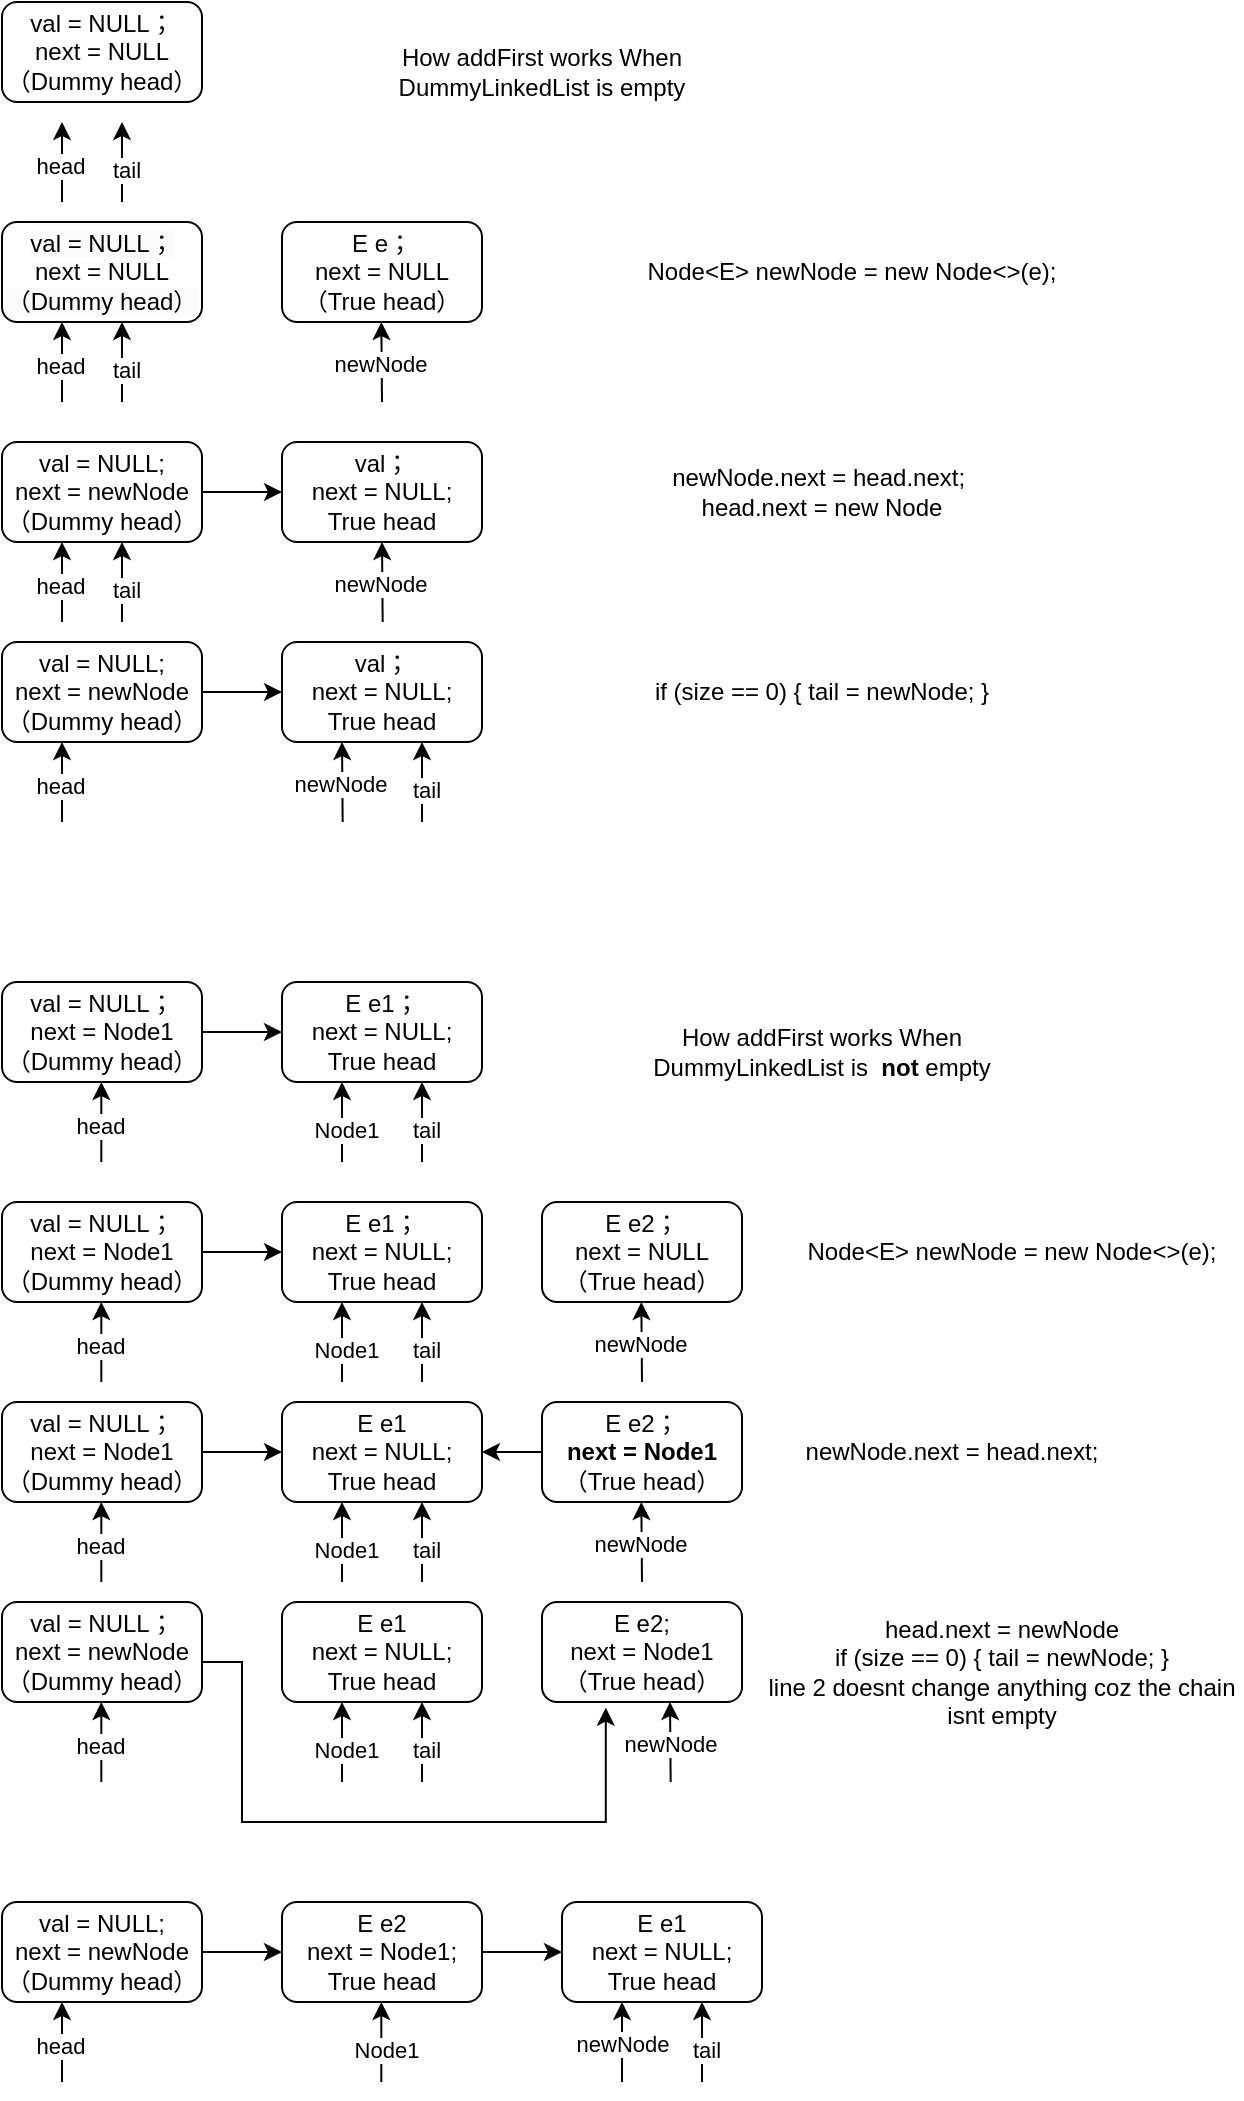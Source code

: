 <mxfile version="24.8.3">
  <diagram name="第 1 页" id="qlcvybe7hUZZmdxirPUt">
    <mxGraphModel dx="830" dy="563" grid="1" gridSize="10" guides="1" tooltips="1" connect="1" arrows="1" fold="1" page="1" pageScale="1" pageWidth="827" pageHeight="1169" math="0" shadow="0">
      <root>
        <mxCell id="0" />
        <mxCell id="1" parent="0" />
        <mxCell id="DNiUE65koTyi9ecOA7-o-2" value="&lt;div&gt;val = NULL；&lt;div&gt;next = NULL&lt;div&gt;（Dummy head）&lt;br&gt;&lt;/div&gt;&lt;/div&gt;&lt;/div&gt;" style="rounded=1;whiteSpace=wrap;html=1;" parent="1" vertex="1">
          <mxGeometry x="80" y="30" width="100" height="50" as="geometry" />
        </mxCell>
        <mxCell id="DNiUE65koTyi9ecOA7-o-3" value="" style="endArrow=classic;html=1;rounded=0;" parent="1" edge="1">
          <mxGeometry width="50" height="50" relative="1" as="geometry">
            <mxPoint x="110" y="130" as="sourcePoint" />
            <mxPoint x="110" y="90" as="targetPoint" />
          </mxGeometry>
        </mxCell>
        <mxCell id="DNiUE65koTyi9ecOA7-o-4" value="head" style="edgeLabel;html=1;align=center;verticalAlign=middle;resizable=0;points=[];" parent="DNiUE65koTyi9ecOA7-o-3" vertex="1" connectable="0">
          <mxGeometry x="-0.11" y="1" relative="1" as="geometry">
            <mxPoint as="offset" />
          </mxGeometry>
        </mxCell>
        <mxCell id="DNiUE65koTyi9ecOA7-o-5" value="" style="endArrow=classic;html=1;rounded=0;" parent="1" edge="1">
          <mxGeometry width="50" height="50" relative="1" as="geometry">
            <mxPoint x="140" y="130" as="sourcePoint" />
            <mxPoint x="140" y="90" as="targetPoint" />
          </mxGeometry>
        </mxCell>
        <mxCell id="DNiUE65koTyi9ecOA7-o-8" value="tail" style="edgeLabel;html=1;align=center;verticalAlign=middle;resizable=0;points=[];" parent="DNiUE65koTyi9ecOA7-o-5" vertex="1" connectable="0">
          <mxGeometry x="-0.051" y="-2" relative="1" as="geometry">
            <mxPoint y="3" as="offset" />
          </mxGeometry>
        </mxCell>
        <mxCell id="DNiUE65koTyi9ecOA7-o-11" value="&lt;br&gt;&lt;span style=&quot;color: rgb(0, 0, 0); font-family: Helvetica; font-size: 12px; font-style: normal; font-variant-ligatures: normal; font-variant-caps: normal; font-weight: 400; letter-spacing: normal; orphans: 2; text-align: center; text-indent: 0px; text-transform: none; widows: 2; word-spacing: 0px; -webkit-text-stroke-width: 0px; white-space: normal; background-color: rgb(251, 251, 251); text-decoration-thickness: initial; text-decoration-style: initial; text-decoration-color: initial; display: inline !important; float: none;&quot;&gt;val = NULL；&lt;/span&gt;&lt;div&gt;next = NULL&lt;div&gt;&lt;div&gt;&lt;span style=&quot;color: rgb(0, 0, 0); font-family: Helvetica; font-size: 12px; font-style: normal; font-variant-ligatures: normal; font-variant-caps: normal; font-weight: 400; letter-spacing: normal; orphans: 2; text-align: center; text-indent: 0px; text-transform: none; widows: 2; word-spacing: 0px; -webkit-text-stroke-width: 0px; white-space: normal; background-color: rgb(251, 251, 251); text-decoration-thickness: initial; text-decoration-style: initial; text-decoration-color: initial; display: inline !important; float: none;&quot;&gt;（Dummy head）&lt;/span&gt;&lt;br&gt;&lt;br&gt;&lt;/div&gt;&lt;/div&gt;&lt;/div&gt;" style="rounded=1;whiteSpace=wrap;html=1;" parent="1" vertex="1">
          <mxGeometry x="80" y="140" width="100" height="50" as="geometry" />
        </mxCell>
        <mxCell id="DNiUE65koTyi9ecOA7-o-12" value="" style="endArrow=classic;html=1;rounded=0;" parent="1" edge="1">
          <mxGeometry width="50" height="50" relative="1" as="geometry">
            <mxPoint x="110" y="230" as="sourcePoint" />
            <mxPoint x="110" y="190" as="targetPoint" />
          </mxGeometry>
        </mxCell>
        <mxCell id="DNiUE65koTyi9ecOA7-o-13" value="head" style="edgeLabel;html=1;align=center;verticalAlign=middle;resizable=0;points=[];" parent="DNiUE65koTyi9ecOA7-o-12" vertex="1" connectable="0">
          <mxGeometry x="-0.11" y="1" relative="1" as="geometry">
            <mxPoint as="offset" />
          </mxGeometry>
        </mxCell>
        <mxCell id="DNiUE65koTyi9ecOA7-o-14" value="" style="endArrow=classic;html=1;rounded=0;" parent="1" edge="1">
          <mxGeometry width="50" height="50" relative="1" as="geometry">
            <mxPoint x="140" y="230" as="sourcePoint" />
            <mxPoint x="140" y="190" as="targetPoint" />
          </mxGeometry>
        </mxCell>
        <mxCell id="DNiUE65koTyi9ecOA7-o-15" value="tail" style="edgeLabel;html=1;align=center;verticalAlign=middle;resizable=0;points=[];" parent="DNiUE65koTyi9ecOA7-o-14" vertex="1" connectable="0">
          <mxGeometry x="-0.051" y="-2" relative="1" as="geometry">
            <mxPoint y="3" as="offset" />
          </mxGeometry>
        </mxCell>
        <mxCell id="DNiUE65koTyi9ecOA7-o-16" value="How addFirst works When DummyLinkedList is e&lt;span style=&quot;background-color: initial;&quot;&gt;mpty&lt;/span&gt;" style="text;strokeColor=none;align=center;fillColor=none;html=1;verticalAlign=middle;whiteSpace=wrap;rounded=0;" parent="1" vertex="1">
          <mxGeometry x="270" y="50" width="160" height="30" as="geometry" />
        </mxCell>
        <mxCell id="DNiUE65koTyi9ecOA7-o-17" value="&lt;div&gt;E e；&lt;/div&gt;&lt;div&gt;next = NULL&lt;/div&gt;&lt;div&gt;（True head）&lt;/div&gt;" style="rounded=1;whiteSpace=wrap;html=1;" parent="1" vertex="1">
          <mxGeometry x="220" y="140" width="100" height="50" as="geometry" />
        </mxCell>
        <mxCell id="DNiUE65koTyi9ecOA7-o-30" style="edgeStyle=orthogonalEdgeStyle;rounded=0;orthogonalLoop=1;jettySize=auto;html=1;exitX=1;exitY=0.5;exitDx=0;exitDy=0;entryX=0;entryY=0.5;entryDx=0;entryDy=0;" parent="1" source="DNiUE65koTyi9ecOA7-o-18" target="DNiUE65koTyi9ecOA7-o-23" edge="1">
          <mxGeometry relative="1" as="geometry" />
        </mxCell>
        <mxCell id="DNiUE65koTyi9ecOA7-o-18" value="val = NULL;&lt;div&gt;next = newNode&lt;div&gt;（Dummy head）&lt;br&gt;&lt;/div&gt;&lt;/div&gt;" style="rounded=1;whiteSpace=wrap;html=1;" parent="1" vertex="1">
          <mxGeometry x="80" y="250" width="100" height="50" as="geometry" />
        </mxCell>
        <mxCell id="DNiUE65koTyi9ecOA7-o-19" value="" style="endArrow=classic;html=1;rounded=0;" parent="1" edge="1">
          <mxGeometry width="50" height="50" relative="1" as="geometry">
            <mxPoint x="110" y="340" as="sourcePoint" />
            <mxPoint x="110" y="300" as="targetPoint" />
          </mxGeometry>
        </mxCell>
        <mxCell id="DNiUE65koTyi9ecOA7-o-20" value="head" style="edgeLabel;html=1;align=center;verticalAlign=middle;resizable=0;points=[];" parent="DNiUE65koTyi9ecOA7-o-19" vertex="1" connectable="0">
          <mxGeometry x="-0.11" y="1" relative="1" as="geometry">
            <mxPoint as="offset" />
          </mxGeometry>
        </mxCell>
        <mxCell id="DNiUE65koTyi9ecOA7-o-21" value="" style="endArrow=classic;html=1;rounded=0;" parent="1" edge="1">
          <mxGeometry width="50" height="50" relative="1" as="geometry">
            <mxPoint x="140" y="340" as="sourcePoint" />
            <mxPoint x="140" y="300" as="targetPoint" />
          </mxGeometry>
        </mxCell>
        <mxCell id="DNiUE65koTyi9ecOA7-o-22" value="tail" style="edgeLabel;html=1;align=center;verticalAlign=middle;resizable=0;points=[];" parent="DNiUE65koTyi9ecOA7-o-21" vertex="1" connectable="0">
          <mxGeometry x="-0.051" y="-2" relative="1" as="geometry">
            <mxPoint y="3" as="offset" />
          </mxGeometry>
        </mxCell>
        <mxCell id="DNiUE65koTyi9ecOA7-o-23" value="&lt;div&gt;val；&lt;/div&gt;&lt;div&gt;next = NULL;&lt;/div&gt;&lt;div&gt;True head&lt;/div&gt;" style="rounded=1;whiteSpace=wrap;html=1;" parent="1" vertex="1">
          <mxGeometry x="220" y="250" width="100" height="50" as="geometry" />
        </mxCell>
        <mxCell id="DNiUE65koTyi9ecOA7-o-25" value="&lt;div&gt;newNode.next = head.next;&amp;nbsp;&lt;br&gt;&lt;/div&gt;head.next = new Node" style="text;strokeColor=none;align=center;fillColor=none;html=1;verticalAlign=middle;whiteSpace=wrap;rounded=0;" parent="1" vertex="1">
          <mxGeometry x="400" y="260" width="180" height="30" as="geometry" />
        </mxCell>
        <mxCell id="DNiUE65koTyi9ecOA7-o-26" value="Node&amp;lt;E&amp;gt; newNode = new Node&amp;lt;&amp;gt;(e);" style="text;strokeColor=none;align=center;fillColor=none;html=1;verticalAlign=middle;whiteSpace=wrap;rounded=0;" parent="1" vertex="1">
          <mxGeometry x="390" y="150" width="230" height="30" as="geometry" />
        </mxCell>
        <mxCell id="DNiUE65koTyi9ecOA7-o-27" value="" style="endArrow=classic;html=1;rounded=0;" parent="1" edge="1">
          <mxGeometry width="50" height="50" relative="1" as="geometry">
            <mxPoint x="270" y="230" as="sourcePoint" />
            <mxPoint x="269.66" y="190" as="targetPoint" />
          </mxGeometry>
        </mxCell>
        <mxCell id="DNiUE65koTyi9ecOA7-o-29" value="newNode" style="edgeLabel;html=1;align=center;verticalAlign=middle;resizable=0;points=[];" parent="DNiUE65koTyi9ecOA7-o-27" vertex="1" connectable="0">
          <mxGeometry x="-0.031" y="1" relative="1" as="geometry">
            <mxPoint as="offset" />
          </mxGeometry>
        </mxCell>
        <mxCell id="YS2Ss6CImBsCrJw-YWtE-1" style="edgeStyle=orthogonalEdgeStyle;rounded=0;orthogonalLoop=1;jettySize=auto;html=1;exitX=1;exitY=0.5;exitDx=0;exitDy=0;entryX=0;entryY=0.5;entryDx=0;entryDy=0;" parent="1" source="YS2Ss6CImBsCrJw-YWtE-2" target="YS2Ss6CImBsCrJw-YWtE-7" edge="1">
          <mxGeometry relative="1" as="geometry" />
        </mxCell>
        <mxCell id="YS2Ss6CImBsCrJw-YWtE-2" value="val = NULL;&lt;div&gt;next = newNode&lt;div&gt;（Dummy head）&lt;br&gt;&lt;/div&gt;&lt;/div&gt;" style="rounded=1;whiteSpace=wrap;html=1;" parent="1" vertex="1">
          <mxGeometry x="80" y="350" width="100" height="50" as="geometry" />
        </mxCell>
        <mxCell id="YS2Ss6CImBsCrJw-YWtE-3" value="" style="endArrow=classic;html=1;rounded=0;" parent="1" edge="1">
          <mxGeometry width="50" height="50" relative="1" as="geometry">
            <mxPoint x="110" y="440" as="sourcePoint" />
            <mxPoint x="110" y="400" as="targetPoint" />
          </mxGeometry>
        </mxCell>
        <mxCell id="YS2Ss6CImBsCrJw-YWtE-4" value="head" style="edgeLabel;html=1;align=center;verticalAlign=middle;resizable=0;points=[];" parent="YS2Ss6CImBsCrJw-YWtE-3" vertex="1" connectable="0">
          <mxGeometry x="-0.11" y="1" relative="1" as="geometry">
            <mxPoint as="offset" />
          </mxGeometry>
        </mxCell>
        <mxCell id="YS2Ss6CImBsCrJw-YWtE-7" value="&lt;div&gt;val；&lt;/div&gt;&lt;div&gt;next = NULL;&lt;/div&gt;&lt;div&gt;True head&lt;/div&gt;" style="rounded=1;whiteSpace=wrap;html=1;" parent="1" vertex="1">
          <mxGeometry x="220" y="350" width="100" height="50" as="geometry" />
        </mxCell>
        <mxCell id="YS2Ss6CImBsCrJw-YWtE-8" value="if (size == 0) { tail = newNode; }" style="text;strokeColor=none;align=center;fillColor=none;html=1;verticalAlign=middle;whiteSpace=wrap;rounded=0;" parent="1" vertex="1">
          <mxGeometry x="400" y="360" width="180" height="30" as="geometry" />
        </mxCell>
        <mxCell id="YS2Ss6CImBsCrJw-YWtE-9" value="" style="endArrow=classic;html=1;rounded=0;" parent="1" edge="1">
          <mxGeometry width="50" height="50" relative="1" as="geometry">
            <mxPoint x="290" y="440" as="sourcePoint" />
            <mxPoint x="290" y="400" as="targetPoint" />
          </mxGeometry>
        </mxCell>
        <mxCell id="YS2Ss6CImBsCrJw-YWtE-10" value="tail" style="edgeLabel;html=1;align=center;verticalAlign=middle;resizable=0;points=[];" parent="YS2Ss6CImBsCrJw-YWtE-9" vertex="1" connectable="0">
          <mxGeometry x="-0.051" y="-2" relative="1" as="geometry">
            <mxPoint y="3" as="offset" />
          </mxGeometry>
        </mxCell>
        <mxCell id="YS2Ss6CImBsCrJw-YWtE-47" style="edgeStyle=orthogonalEdgeStyle;rounded=0;orthogonalLoop=1;jettySize=auto;html=1;entryX=0;entryY=0.5;entryDx=0;entryDy=0;" parent="1" source="YS2Ss6CImBsCrJw-YWtE-11" target="YS2Ss6CImBsCrJw-YWtE-44" edge="1">
          <mxGeometry relative="1" as="geometry" />
        </mxCell>
        <mxCell id="YS2Ss6CImBsCrJw-YWtE-11" value="&lt;div&gt;val = NULL；&lt;div&gt;next = Node1&lt;div&gt;（Dummy head）&lt;br&gt;&lt;/div&gt;&lt;/div&gt;&lt;/div&gt;" style="rounded=1;whiteSpace=wrap;html=1;" parent="1" vertex="1">
          <mxGeometry x="80" y="520" width="100" height="50" as="geometry" />
        </mxCell>
        <mxCell id="YS2Ss6CImBsCrJw-YWtE-12" value="" style="endArrow=classic;html=1;rounded=0;" parent="1" edge="1">
          <mxGeometry width="50" height="50" relative="1" as="geometry">
            <mxPoint x="129.66" y="610" as="sourcePoint" />
            <mxPoint x="129.66" y="570" as="targetPoint" />
          </mxGeometry>
        </mxCell>
        <mxCell id="YS2Ss6CImBsCrJw-YWtE-13" value="head" style="edgeLabel;html=1;align=center;verticalAlign=middle;resizable=0;points=[];" parent="YS2Ss6CImBsCrJw-YWtE-12" vertex="1" connectable="0">
          <mxGeometry x="-0.11" y="1" relative="1" as="geometry">
            <mxPoint as="offset" />
          </mxGeometry>
        </mxCell>
        <mxCell id="YS2Ss6CImBsCrJw-YWtE-21" value="How addFirst works When DummyLinkedList is&amp;nbsp; &lt;b&gt;not&lt;/b&gt; e&lt;span style=&quot;background-color: initial;&quot;&gt;mpty&lt;/span&gt;" style="text;strokeColor=none;align=center;fillColor=none;html=1;verticalAlign=middle;whiteSpace=wrap;rounded=0;" parent="1" vertex="1">
          <mxGeometry x="370" y="540" width="240" height="30" as="geometry" />
        </mxCell>
        <mxCell id="YS2Ss6CImBsCrJw-YWtE-30" value="head.next = newNode&lt;div&gt;if (size == 0) { tail = newNode; }&lt;br&gt;&lt;/div&gt;&lt;div&gt;line 2 doesnt change anything coz the chain isnt empty&lt;/div&gt;" style="text;strokeColor=none;align=center;fillColor=none;html=1;verticalAlign=middle;whiteSpace=wrap;rounded=0;" parent="1" vertex="1">
          <mxGeometry x="460" y="850" width="240" height="30" as="geometry" />
        </mxCell>
        <mxCell id="YS2Ss6CImBsCrJw-YWtE-31" value="Node&amp;lt;E&amp;gt; newNode = new Node&amp;lt;&amp;gt;(e);" style="text;strokeColor=none;align=center;fillColor=none;html=1;verticalAlign=middle;whiteSpace=wrap;rounded=0;" parent="1" vertex="1">
          <mxGeometry x="470" y="640" width="230" height="30" as="geometry" />
        </mxCell>
        <mxCell id="YS2Ss6CImBsCrJw-YWtE-34" style="edgeStyle=orthogonalEdgeStyle;rounded=0;orthogonalLoop=1;jettySize=auto;html=1;exitX=1;exitY=0.5;exitDx=0;exitDy=0;entryX=0;entryY=0.5;entryDx=0;entryDy=0;" parent="1" source="YS2Ss6CImBsCrJw-YWtE-35" target="YS2Ss6CImBsCrJw-YWtE-38" edge="1">
          <mxGeometry relative="1" as="geometry" />
        </mxCell>
        <mxCell id="YS2Ss6CImBsCrJw-YWtE-35" value="val = NULL;&lt;div&gt;next = newNode&lt;div&gt;（Dummy head）&lt;br&gt;&lt;/div&gt;&lt;/div&gt;" style="rounded=1;whiteSpace=wrap;html=1;" parent="1" vertex="1">
          <mxGeometry x="80" y="980" width="100" height="50" as="geometry" />
        </mxCell>
        <mxCell id="YS2Ss6CImBsCrJw-YWtE-36" value="" style="endArrow=classic;html=1;rounded=0;" parent="1" edge="1">
          <mxGeometry width="50" height="50" relative="1" as="geometry">
            <mxPoint x="110" y="1070" as="sourcePoint" />
            <mxPoint x="110" y="1030" as="targetPoint" />
          </mxGeometry>
        </mxCell>
        <mxCell id="YS2Ss6CImBsCrJw-YWtE-37" value="head" style="edgeLabel;html=1;align=center;verticalAlign=middle;resizable=0;points=[];" parent="YS2Ss6CImBsCrJw-YWtE-36" vertex="1" connectable="0">
          <mxGeometry x="-0.11" y="1" relative="1" as="geometry">
            <mxPoint as="offset" />
          </mxGeometry>
        </mxCell>
        <mxCell id="YS2Ss6CImBsCrJw-YWtE-94" style="edgeStyle=orthogonalEdgeStyle;rounded=0;orthogonalLoop=1;jettySize=auto;html=1;entryX=0;entryY=0.5;entryDx=0;entryDy=0;" parent="1" source="YS2Ss6CImBsCrJw-YWtE-38" target="YS2Ss6CImBsCrJw-YWtE-91" edge="1">
          <mxGeometry relative="1" as="geometry" />
        </mxCell>
        <mxCell id="YS2Ss6CImBsCrJw-YWtE-38" value="&lt;div&gt;E e2&lt;/div&gt;&lt;div&gt;next = Node1;&lt;/div&gt;&lt;div&gt;True hea&lt;span style=&quot;background-color: initial;&quot;&gt;d&lt;/span&gt;&lt;/div&gt;" style="rounded=1;whiteSpace=wrap;html=1;" parent="1" vertex="1">
          <mxGeometry x="220" y="980" width="100" height="50" as="geometry" />
        </mxCell>
        <mxCell id="YS2Ss6CImBsCrJw-YWtE-40" value="" style="endArrow=classic;html=1;rounded=0;" parent="1" edge="1">
          <mxGeometry width="50" height="50" relative="1" as="geometry">
            <mxPoint x="430" y="1070" as="sourcePoint" />
            <mxPoint x="430" y="1030" as="targetPoint" />
          </mxGeometry>
        </mxCell>
        <mxCell id="YS2Ss6CImBsCrJw-YWtE-41" value="tail" style="edgeLabel;html=1;align=center;verticalAlign=middle;resizable=0;points=[];" parent="YS2Ss6CImBsCrJw-YWtE-40" vertex="1" connectable="0">
          <mxGeometry x="-0.051" y="-2" relative="1" as="geometry">
            <mxPoint y="3" as="offset" />
          </mxGeometry>
        </mxCell>
        <mxCell id="YS2Ss6CImBsCrJw-YWtE-44" value="&lt;div&gt;E e1；&lt;/div&gt;&lt;div&gt;next = NULL;&lt;/div&gt;&lt;div&gt;True head&lt;/div&gt;" style="rounded=1;whiteSpace=wrap;html=1;" parent="1" vertex="1">
          <mxGeometry x="220" y="520" width="100" height="50" as="geometry" />
        </mxCell>
        <mxCell id="YS2Ss6CImBsCrJw-YWtE-45" value="" style="endArrow=classic;html=1;rounded=0;" parent="1" edge="1">
          <mxGeometry width="50" height="50" relative="1" as="geometry">
            <mxPoint x="290" y="610" as="sourcePoint" />
            <mxPoint x="290" y="570" as="targetPoint" />
          </mxGeometry>
        </mxCell>
        <mxCell id="YS2Ss6CImBsCrJw-YWtE-46" value="tail" style="edgeLabel;html=1;align=center;verticalAlign=middle;resizable=0;points=[];" parent="YS2Ss6CImBsCrJw-YWtE-45" vertex="1" connectable="0">
          <mxGeometry x="-0.051" y="-2" relative="1" as="geometry">
            <mxPoint y="3" as="offset" />
          </mxGeometry>
        </mxCell>
        <mxCell id="YS2Ss6CImBsCrJw-YWtE-48" value="" style="endArrow=classic;html=1;rounded=0;" parent="1" edge="1">
          <mxGeometry width="50" height="50" relative="1" as="geometry">
            <mxPoint x="250" y="610" as="sourcePoint" />
            <mxPoint x="250" y="570" as="targetPoint" />
          </mxGeometry>
        </mxCell>
        <mxCell id="YS2Ss6CImBsCrJw-YWtE-49" value="Node1" style="edgeLabel;html=1;align=center;verticalAlign=middle;resizable=0;points=[];" parent="YS2Ss6CImBsCrJw-YWtE-48" vertex="1" connectable="0">
          <mxGeometry x="-0.051" y="-2" relative="1" as="geometry">
            <mxPoint y="3" as="offset" />
          </mxGeometry>
        </mxCell>
        <mxCell id="YS2Ss6CImBsCrJw-YWtE-50" style="edgeStyle=orthogonalEdgeStyle;rounded=0;orthogonalLoop=1;jettySize=auto;html=1;entryX=0;entryY=0.5;entryDx=0;entryDy=0;" parent="1" source="YS2Ss6CImBsCrJw-YWtE-51" target="YS2Ss6CImBsCrJw-YWtE-54" edge="1">
          <mxGeometry relative="1" as="geometry" />
        </mxCell>
        <mxCell id="YS2Ss6CImBsCrJw-YWtE-51" value="&lt;div&gt;val = NULL；&lt;div&gt;next = Node1&lt;div&gt;（Dummy head）&lt;br&gt;&lt;/div&gt;&lt;/div&gt;&lt;/div&gt;" style="rounded=1;whiteSpace=wrap;html=1;" parent="1" vertex="1">
          <mxGeometry x="80" y="630" width="100" height="50" as="geometry" />
        </mxCell>
        <mxCell id="YS2Ss6CImBsCrJw-YWtE-52" value="" style="endArrow=classic;html=1;rounded=0;" parent="1" edge="1">
          <mxGeometry width="50" height="50" relative="1" as="geometry">
            <mxPoint x="129.66" y="720" as="sourcePoint" />
            <mxPoint x="129.66" y="680" as="targetPoint" />
          </mxGeometry>
        </mxCell>
        <mxCell id="YS2Ss6CImBsCrJw-YWtE-53" value="head" style="edgeLabel;html=1;align=center;verticalAlign=middle;resizable=0;points=[];" parent="YS2Ss6CImBsCrJw-YWtE-52" vertex="1" connectable="0">
          <mxGeometry x="-0.11" y="1" relative="1" as="geometry">
            <mxPoint as="offset" />
          </mxGeometry>
        </mxCell>
        <mxCell id="YS2Ss6CImBsCrJw-YWtE-54" value="&lt;div&gt;E e1；&lt;/div&gt;&lt;div&gt;next = NULL;&lt;/div&gt;&lt;div&gt;True head&lt;/div&gt;" style="rounded=1;whiteSpace=wrap;html=1;" parent="1" vertex="1">
          <mxGeometry x="220" y="630" width="100" height="50" as="geometry" />
        </mxCell>
        <mxCell id="YS2Ss6CImBsCrJw-YWtE-55" value="" style="endArrow=classic;html=1;rounded=0;" parent="1" edge="1">
          <mxGeometry width="50" height="50" relative="1" as="geometry">
            <mxPoint x="290" y="720" as="sourcePoint" />
            <mxPoint x="290" y="680" as="targetPoint" />
          </mxGeometry>
        </mxCell>
        <mxCell id="YS2Ss6CImBsCrJw-YWtE-56" value="tail" style="edgeLabel;html=1;align=center;verticalAlign=middle;resizable=0;points=[];" parent="YS2Ss6CImBsCrJw-YWtE-55" vertex="1" connectable="0">
          <mxGeometry x="-0.051" y="-2" relative="1" as="geometry">
            <mxPoint y="3" as="offset" />
          </mxGeometry>
        </mxCell>
        <mxCell id="YS2Ss6CImBsCrJw-YWtE-57" value="" style="endArrow=classic;html=1;rounded=0;" parent="1" edge="1">
          <mxGeometry width="50" height="50" relative="1" as="geometry">
            <mxPoint x="250" y="720" as="sourcePoint" />
            <mxPoint x="250" y="680" as="targetPoint" />
          </mxGeometry>
        </mxCell>
        <mxCell id="YS2Ss6CImBsCrJw-YWtE-58" value="Node1" style="edgeLabel;html=1;align=center;verticalAlign=middle;resizable=0;points=[];" parent="YS2Ss6CImBsCrJw-YWtE-57" vertex="1" connectable="0">
          <mxGeometry x="-0.051" y="-2" relative="1" as="geometry">
            <mxPoint y="3" as="offset" />
          </mxGeometry>
        </mxCell>
        <mxCell id="YS2Ss6CImBsCrJw-YWtE-59" value="&lt;div&gt;E e2；&lt;/div&gt;&lt;div&gt;next = NULL&lt;/div&gt;&lt;div&gt;（True head）&lt;/div&gt;" style="rounded=1;whiteSpace=wrap;html=1;" parent="1" vertex="1">
          <mxGeometry x="350" y="630" width="100" height="50" as="geometry" />
        </mxCell>
        <mxCell id="YS2Ss6CImBsCrJw-YWtE-60" value="" style="endArrow=classic;html=1;rounded=0;" parent="1" edge="1">
          <mxGeometry width="50" height="50" relative="1" as="geometry">
            <mxPoint x="400" y="720" as="sourcePoint" />
            <mxPoint x="399.66" y="680" as="targetPoint" />
          </mxGeometry>
        </mxCell>
        <mxCell id="YS2Ss6CImBsCrJw-YWtE-61" value="newNode" style="edgeLabel;html=1;align=center;verticalAlign=middle;resizable=0;points=[];" parent="YS2Ss6CImBsCrJw-YWtE-60" vertex="1" connectable="0">
          <mxGeometry x="-0.031" y="1" relative="1" as="geometry">
            <mxPoint as="offset" />
          </mxGeometry>
        </mxCell>
        <mxCell id="YS2Ss6CImBsCrJw-YWtE-74" style="edgeStyle=orthogonalEdgeStyle;rounded=0;orthogonalLoop=1;jettySize=auto;html=1;exitX=1;exitY=0.5;exitDx=0;exitDy=0;entryX=0.319;entryY=1.057;entryDx=0;entryDy=0;entryPerimeter=0;" parent="1" target="YS2Ss6CImBsCrJw-YWtE-71" edge="1">
          <mxGeometry relative="1" as="geometry">
            <mxPoint x="380" y="965" as="targetPoint" />
            <mxPoint x="180" y="860" as="sourcePoint" />
            <Array as="points">
              <mxPoint x="200" y="860" />
              <mxPoint x="200" y="940" />
              <mxPoint x="382" y="940" />
            </Array>
          </mxGeometry>
        </mxCell>
        <mxCell id="YS2Ss6CImBsCrJw-YWtE-63" value="&lt;div&gt;val = NULL；&lt;div&gt;next = newNode&lt;div&gt;（Dummy head）&lt;br&gt;&lt;/div&gt;&lt;/div&gt;&lt;/div&gt;" style="rounded=1;whiteSpace=wrap;html=1;" parent="1" vertex="1">
          <mxGeometry x="80" y="830" width="100" height="50" as="geometry" />
        </mxCell>
        <mxCell id="YS2Ss6CImBsCrJw-YWtE-64" value="" style="endArrow=classic;html=1;rounded=0;" parent="1" edge="1">
          <mxGeometry width="50" height="50" relative="1" as="geometry">
            <mxPoint x="129.66" y="920" as="sourcePoint" />
            <mxPoint x="129.66" y="880" as="targetPoint" />
          </mxGeometry>
        </mxCell>
        <mxCell id="YS2Ss6CImBsCrJw-YWtE-65" value="head" style="edgeLabel;html=1;align=center;verticalAlign=middle;resizable=0;points=[];" parent="YS2Ss6CImBsCrJw-YWtE-64" vertex="1" connectable="0">
          <mxGeometry x="-0.11" y="1" relative="1" as="geometry">
            <mxPoint as="offset" />
          </mxGeometry>
        </mxCell>
        <mxCell id="YS2Ss6CImBsCrJw-YWtE-66" value="&lt;div&gt;E e1&lt;/div&gt;&lt;div&gt;next = NULL;&lt;/div&gt;&lt;div&gt;True head&lt;/div&gt;" style="rounded=1;whiteSpace=wrap;html=1;" parent="1" vertex="1">
          <mxGeometry x="220" y="830" width="100" height="50" as="geometry" />
        </mxCell>
        <mxCell id="YS2Ss6CImBsCrJw-YWtE-67" value="" style="endArrow=classic;html=1;rounded=0;" parent="1" edge="1">
          <mxGeometry width="50" height="50" relative="1" as="geometry">
            <mxPoint x="290" y="920" as="sourcePoint" />
            <mxPoint x="290" y="880" as="targetPoint" />
          </mxGeometry>
        </mxCell>
        <mxCell id="YS2Ss6CImBsCrJw-YWtE-68" value="tail" style="edgeLabel;html=1;align=center;verticalAlign=middle;resizable=0;points=[];" parent="YS2Ss6CImBsCrJw-YWtE-67" vertex="1" connectable="0">
          <mxGeometry x="-0.051" y="-2" relative="1" as="geometry">
            <mxPoint y="3" as="offset" />
          </mxGeometry>
        </mxCell>
        <mxCell id="YS2Ss6CImBsCrJw-YWtE-69" value="" style="endArrow=classic;html=1;rounded=0;" parent="1" edge="1">
          <mxGeometry width="50" height="50" relative="1" as="geometry">
            <mxPoint x="250" y="920" as="sourcePoint" />
            <mxPoint x="250" y="880" as="targetPoint" />
          </mxGeometry>
        </mxCell>
        <mxCell id="YS2Ss6CImBsCrJw-YWtE-70" value="Node1" style="edgeLabel;html=1;align=center;verticalAlign=middle;resizable=0;points=[];" parent="YS2Ss6CImBsCrJw-YWtE-69" vertex="1" connectable="0">
          <mxGeometry x="-0.051" y="-2" relative="1" as="geometry">
            <mxPoint y="3" as="offset" />
          </mxGeometry>
        </mxCell>
        <mxCell id="YS2Ss6CImBsCrJw-YWtE-71" value="&lt;div&gt;E e2;&lt;/div&gt;&lt;div&gt;next = Node1&lt;/div&gt;&lt;div&gt;（True head）&lt;/div&gt;" style="rounded=1;whiteSpace=wrap;html=1;" parent="1" vertex="1">
          <mxGeometry x="350" y="830" width="100" height="50" as="geometry" />
        </mxCell>
        <mxCell id="YS2Ss6CImBsCrJw-YWtE-72" value="" style="endArrow=classic;html=1;rounded=0;" parent="1" edge="1">
          <mxGeometry width="50" height="50" relative="1" as="geometry">
            <mxPoint x="414.34" y="920" as="sourcePoint" />
            <mxPoint x="414.0" y="880" as="targetPoint" />
          </mxGeometry>
        </mxCell>
        <mxCell id="YS2Ss6CImBsCrJw-YWtE-73" value="newNode" style="edgeLabel;html=1;align=center;verticalAlign=middle;resizable=0;points=[];" parent="YS2Ss6CImBsCrJw-YWtE-72" vertex="1" connectable="0">
          <mxGeometry x="-0.031" y="1" relative="1" as="geometry">
            <mxPoint x="1" as="offset" />
          </mxGeometry>
        </mxCell>
        <mxCell id="YS2Ss6CImBsCrJw-YWtE-76" value="newNode.next = head.next;" style="text;strokeColor=none;align=center;fillColor=none;html=1;verticalAlign=middle;whiteSpace=wrap;rounded=0;" parent="1" vertex="1">
          <mxGeometry x="440" y="740" width="230" height="30" as="geometry" />
        </mxCell>
        <mxCell id="YS2Ss6CImBsCrJw-YWtE-77" style="edgeStyle=orthogonalEdgeStyle;rounded=0;orthogonalLoop=1;jettySize=auto;html=1;entryX=0;entryY=0.5;entryDx=0;entryDy=0;" parent="1" source="YS2Ss6CImBsCrJw-YWtE-78" target="YS2Ss6CImBsCrJw-YWtE-81" edge="1">
          <mxGeometry relative="1" as="geometry" />
        </mxCell>
        <mxCell id="YS2Ss6CImBsCrJw-YWtE-78" value="&lt;div&gt;val = NULL；&lt;div&gt;next = Node1&lt;div&gt;（Dummy head）&lt;br&gt;&lt;/div&gt;&lt;/div&gt;&lt;/div&gt;" style="rounded=1;whiteSpace=wrap;html=1;" parent="1" vertex="1">
          <mxGeometry x="80" y="730" width="100" height="50" as="geometry" />
        </mxCell>
        <mxCell id="YS2Ss6CImBsCrJw-YWtE-79" value="" style="endArrow=classic;html=1;rounded=0;" parent="1" edge="1">
          <mxGeometry width="50" height="50" relative="1" as="geometry">
            <mxPoint x="129.66" y="820" as="sourcePoint" />
            <mxPoint x="129.66" y="780" as="targetPoint" />
          </mxGeometry>
        </mxCell>
        <mxCell id="YS2Ss6CImBsCrJw-YWtE-80" value="head" style="edgeLabel;html=1;align=center;verticalAlign=middle;resizable=0;points=[];" parent="YS2Ss6CImBsCrJw-YWtE-79" vertex="1" connectable="0">
          <mxGeometry x="-0.11" y="1" relative="1" as="geometry">
            <mxPoint as="offset" />
          </mxGeometry>
        </mxCell>
        <mxCell id="YS2Ss6CImBsCrJw-YWtE-81" value="&lt;div&gt;&lt;span style=&quot;background-color: initial;&quot;&gt;E e1&lt;/span&gt;&lt;/div&gt;&lt;div&gt;&lt;span style=&quot;background-color: initial;&quot;&gt;next = NULL;&lt;/span&gt;&lt;/div&gt;&lt;div&gt;True head&lt;/div&gt;" style="rounded=1;whiteSpace=wrap;html=1;" parent="1" vertex="1">
          <mxGeometry x="220" y="730" width="100" height="50" as="geometry" />
        </mxCell>
        <mxCell id="YS2Ss6CImBsCrJw-YWtE-82" value="" style="endArrow=classic;html=1;rounded=0;" parent="1" edge="1">
          <mxGeometry width="50" height="50" relative="1" as="geometry">
            <mxPoint x="290" y="820" as="sourcePoint" />
            <mxPoint x="290" y="780" as="targetPoint" />
          </mxGeometry>
        </mxCell>
        <mxCell id="YS2Ss6CImBsCrJw-YWtE-83" value="tail" style="edgeLabel;html=1;align=center;verticalAlign=middle;resizable=0;points=[];" parent="YS2Ss6CImBsCrJw-YWtE-82" vertex="1" connectable="0">
          <mxGeometry x="-0.051" y="-2" relative="1" as="geometry">
            <mxPoint y="3" as="offset" />
          </mxGeometry>
        </mxCell>
        <mxCell id="YS2Ss6CImBsCrJw-YWtE-84" value="" style="endArrow=classic;html=1;rounded=0;" parent="1" edge="1">
          <mxGeometry width="50" height="50" relative="1" as="geometry">
            <mxPoint x="250" y="820" as="sourcePoint" />
            <mxPoint x="250" y="780" as="targetPoint" />
          </mxGeometry>
        </mxCell>
        <mxCell id="YS2Ss6CImBsCrJw-YWtE-85" value="Node1" style="edgeLabel;html=1;align=center;verticalAlign=middle;resizable=0;points=[];" parent="YS2Ss6CImBsCrJw-YWtE-84" vertex="1" connectable="0">
          <mxGeometry x="-0.051" y="-2" relative="1" as="geometry">
            <mxPoint y="3" as="offset" />
          </mxGeometry>
        </mxCell>
        <mxCell id="YS2Ss6CImBsCrJw-YWtE-90" style="edgeStyle=orthogonalEdgeStyle;rounded=0;orthogonalLoop=1;jettySize=auto;html=1;exitX=0;exitY=0.5;exitDx=0;exitDy=0;entryX=1;entryY=0.5;entryDx=0;entryDy=0;" parent="1" source="YS2Ss6CImBsCrJw-YWtE-86" target="YS2Ss6CImBsCrJw-YWtE-81" edge="1">
          <mxGeometry relative="1" as="geometry" />
        </mxCell>
        <mxCell id="YS2Ss6CImBsCrJw-YWtE-86" value="&lt;div&gt;E e2；&lt;/div&gt;&lt;div&gt;&lt;b&gt;next = Node1&lt;/b&gt;&lt;/div&gt;&lt;div&gt;（True head）&lt;/div&gt;" style="rounded=1;whiteSpace=wrap;html=1;" parent="1" vertex="1">
          <mxGeometry x="350" y="730" width="100" height="50" as="geometry" />
        </mxCell>
        <mxCell id="YS2Ss6CImBsCrJw-YWtE-87" value="" style="endArrow=classic;html=1;rounded=0;" parent="1" edge="1">
          <mxGeometry width="50" height="50" relative="1" as="geometry">
            <mxPoint x="400" y="820" as="sourcePoint" />
            <mxPoint x="399.66" y="780" as="targetPoint" />
          </mxGeometry>
        </mxCell>
        <mxCell id="YS2Ss6CImBsCrJw-YWtE-88" value="newNode" style="edgeLabel;html=1;align=center;verticalAlign=middle;resizable=0;points=[];" parent="YS2Ss6CImBsCrJw-YWtE-87" vertex="1" connectable="0">
          <mxGeometry x="-0.031" y="1" relative="1" as="geometry">
            <mxPoint as="offset" />
          </mxGeometry>
        </mxCell>
        <mxCell id="YS2Ss6CImBsCrJw-YWtE-91" value="&lt;div&gt;E e1&lt;/div&gt;&lt;div&gt;next = NULL;&lt;/div&gt;&lt;div&gt;True head&lt;/div&gt;" style="rounded=1;whiteSpace=wrap;html=1;" parent="1" vertex="1">
          <mxGeometry x="360" y="980" width="100" height="50" as="geometry" />
        </mxCell>
        <mxCell id="YS2Ss6CImBsCrJw-YWtE-92" value="" style="endArrow=classic;html=1;rounded=0;" parent="1" edge="1">
          <mxGeometry width="50" height="50" relative="1" as="geometry">
            <mxPoint x="269.66" y="1070" as="sourcePoint" />
            <mxPoint x="269.66" y="1030" as="targetPoint" />
          </mxGeometry>
        </mxCell>
        <mxCell id="YS2Ss6CImBsCrJw-YWtE-93" value="Node1" style="edgeLabel;html=1;align=center;verticalAlign=middle;resizable=0;points=[];" parent="YS2Ss6CImBsCrJw-YWtE-92" vertex="1" connectable="0">
          <mxGeometry x="-0.051" y="-2" relative="1" as="geometry">
            <mxPoint y="3" as="offset" />
          </mxGeometry>
        </mxCell>
        <mxCell id="GUcz8cL9nUCftzBW9rbB-1" value="" style="endArrow=classic;html=1;rounded=0;" edge="1" parent="1">
          <mxGeometry width="50" height="50" relative="1" as="geometry">
            <mxPoint x="270.34" y="340" as="sourcePoint" />
            <mxPoint x="270.0" y="300" as="targetPoint" />
          </mxGeometry>
        </mxCell>
        <mxCell id="GUcz8cL9nUCftzBW9rbB-2" value="newNode" style="edgeLabel;html=1;align=center;verticalAlign=middle;resizable=0;points=[];" vertex="1" connectable="0" parent="GUcz8cL9nUCftzBW9rbB-1">
          <mxGeometry x="-0.031" y="1" relative="1" as="geometry">
            <mxPoint as="offset" />
          </mxGeometry>
        </mxCell>
        <mxCell id="GUcz8cL9nUCftzBW9rbB-3" value="" style="endArrow=classic;html=1;rounded=0;" edge="1" parent="1">
          <mxGeometry width="50" height="50" relative="1" as="geometry">
            <mxPoint x="250.34" y="440" as="sourcePoint" />
            <mxPoint x="250" y="400" as="targetPoint" />
          </mxGeometry>
        </mxCell>
        <mxCell id="GUcz8cL9nUCftzBW9rbB-4" value="newNode" style="edgeLabel;html=1;align=center;verticalAlign=middle;resizable=0;points=[];" vertex="1" connectable="0" parent="GUcz8cL9nUCftzBW9rbB-3">
          <mxGeometry x="-0.031" y="1" relative="1" as="geometry">
            <mxPoint as="offset" />
          </mxGeometry>
        </mxCell>
        <mxCell id="GUcz8cL9nUCftzBW9rbB-5" value="" style="endArrow=classic;html=1;rounded=0;" edge="1" parent="1">
          <mxGeometry width="50" height="50" relative="1" as="geometry">
            <mxPoint x="390" y="1070" as="sourcePoint" />
            <mxPoint x="390.0" y="1030" as="targetPoint" />
          </mxGeometry>
        </mxCell>
        <mxCell id="GUcz8cL9nUCftzBW9rbB-6" value="newNode" style="edgeLabel;html=1;align=center;verticalAlign=middle;resizable=0;points=[];" vertex="1" connectable="0" parent="GUcz8cL9nUCftzBW9rbB-5">
          <mxGeometry x="-0.031" y="1" relative="1" as="geometry">
            <mxPoint x="1" as="offset" />
          </mxGeometry>
        </mxCell>
      </root>
    </mxGraphModel>
  </diagram>
</mxfile>
